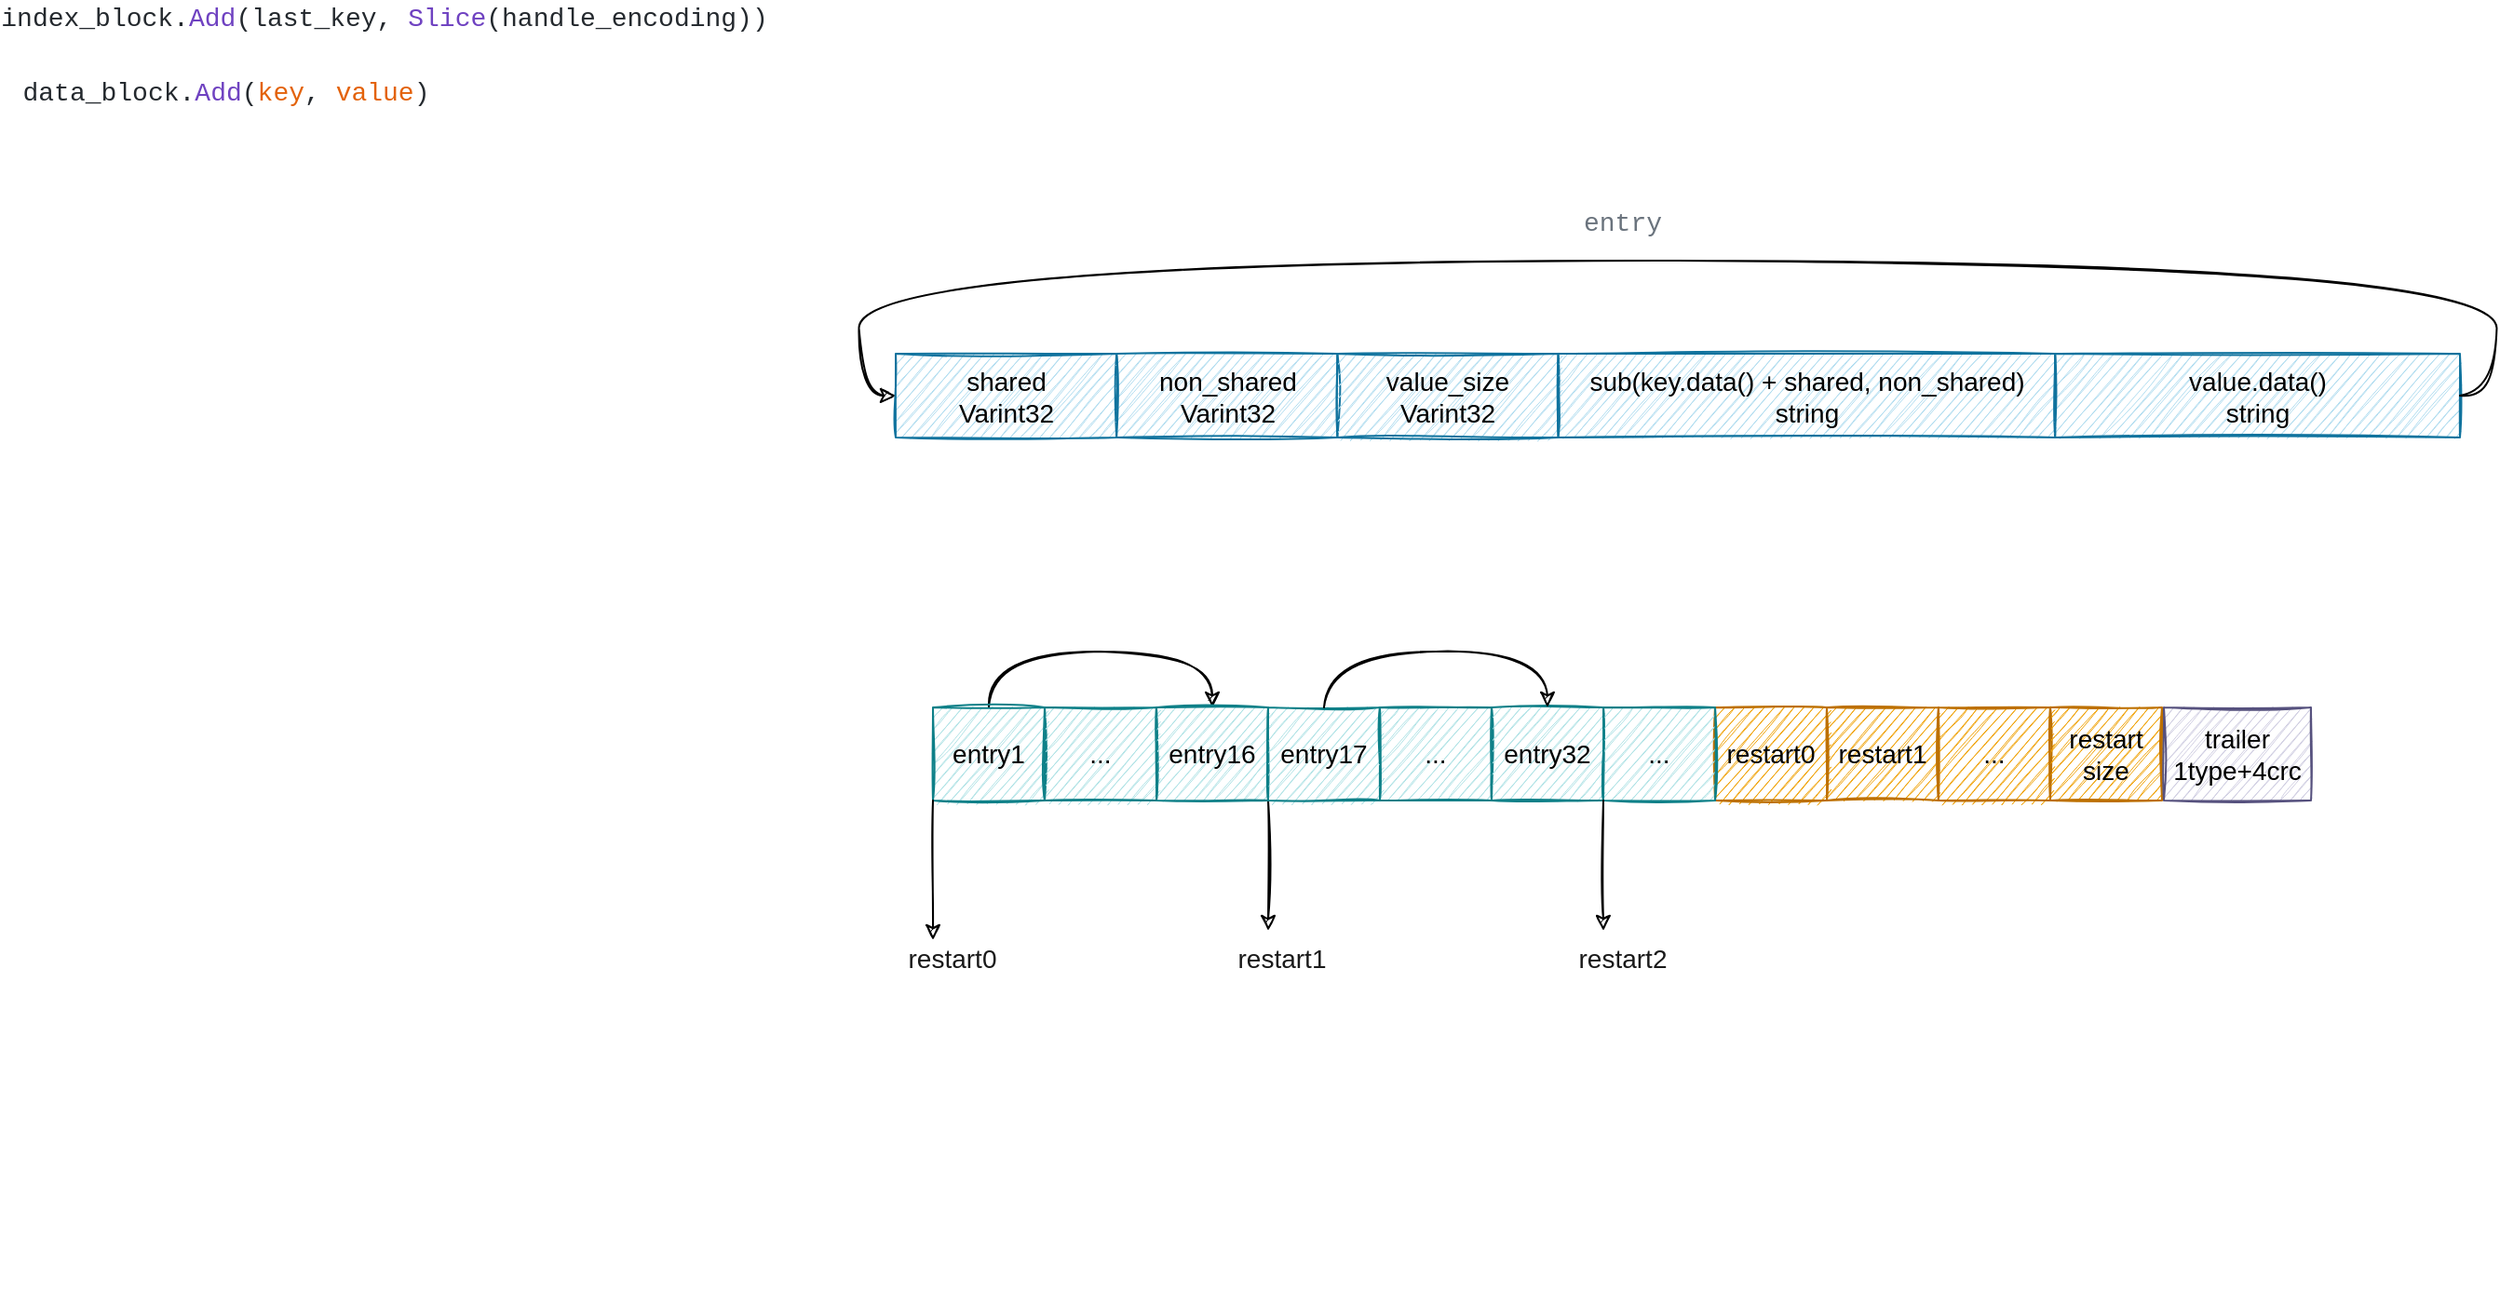 <mxfile version="15.6.8" type="github">
  <diagram id="FwQS3Dow_wqKr08i0dHV" name="Page-1">
    <mxGraphModel dx="1550" dy="835" grid="1" gridSize="10" guides="1" tooltips="1" connect="1" arrows="1" fold="1" page="1" pageScale="1" pageWidth="827" pageHeight="1169" math="0" shadow="0">
      <root>
        <mxCell id="0" />
        <mxCell id="1" parent="0" />
        <mxCell id="lMTMJIfiO9YydzDY1bCF-2" value="&lt;div style=&quot;color: rgb(36 , 41 , 46) ; background-color: rgb(255 , 255 , 255) ; font-family: &amp;#34;consolas&amp;#34; , &amp;#34;courier new&amp;#34; , monospace ; font-size: 14px ; line-height: 19px&quot;&gt;&lt;div style=&quot;font-family: &amp;#34;consolas&amp;#34; , &amp;#34;courier new&amp;#34; , monospace ; line-height: 19px&quot;&gt;data_block.&lt;span style=&quot;color: #6f42c1&quot;&gt;Add&lt;/span&gt;(&lt;span style=&quot;color: #e36209&quot;&gt;key&lt;/span&gt;, &lt;span style=&quot;color: #e36209&quot;&gt;value&lt;/span&gt;)&lt;/div&gt;&lt;/div&gt;" style="text;html=1;align=center;verticalAlign=middle;resizable=0;points=[];autosize=1;strokeColor=none;fillColor=none;sketch=1;" parent="1" vertex="1">
          <mxGeometry x="60" y="100" width="220" height="20" as="geometry" />
        </mxCell>
        <mxCell id="lMTMJIfiO9YydzDY1bCF-20" value="&lt;div style=&quot;color: rgb(36 , 41 , 46) ; background-color: rgb(255 , 255 , 255) ; font-family: &amp;#34;consolas&amp;#34; , &amp;#34;courier new&amp;#34; , monospace ; font-size: 14px ; line-height: 19px&quot;&gt;&lt;div style=&quot;font-family: &amp;#34;consolas&amp;#34; , &amp;#34;courier new&amp;#34; , monospace ; line-height: 19px&quot;&gt;&lt;span style=&quot;color: #6a737d&quot;&gt;entry&lt;/span&gt;&lt;/div&gt;&lt;/div&gt;" style="text;html=1;align=center;verticalAlign=middle;resizable=0;points=[];autosize=1;strokeColor=none;fillColor=none;fontColor=#000000;sketch=1;" parent="1" vertex="1">
          <mxGeometry x="895" y="170" width="50" height="20" as="geometry" />
        </mxCell>
        <mxCell id="lMTMJIfiO9YydzDY1bCF-26" value="&lt;div style=&quot;color: rgb(36 , 41 , 46) ; background-color: rgb(255 , 255 , 255) ; font-family: &amp;#34;consolas&amp;#34; , &amp;#34;courier new&amp;#34; , monospace ; font-size: 14px ; line-height: 19px&quot;&gt;index_block.&lt;span style=&quot;color: #6f42c1&quot;&gt;Add&lt;/span&gt;(last_key, &lt;span style=&quot;color: #6f42c1&quot;&gt;Slice&lt;/span&gt;(handle_encoding))&lt;/div&gt;" style="text;html=1;align=center;verticalAlign=middle;resizable=0;points=[];autosize=1;strokeColor=none;fillColor=none;fontColor=#000000;sketch=1;" parent="1" vertex="1">
          <mxGeometry x="60" y="60" width="390" height="20" as="geometry" />
        </mxCell>
        <mxCell id="qPYvJAcTCLMzXNwxLk-w-16" value="restart0" style="rounded=0;whiteSpace=wrap;html=1;shadow=0;sketch=1;fontSize=14;strokeColor=#BD7000;fillColor=#f0a30a;fontColor=#000000;" parent="1" vertex="1">
          <mxGeometry x="970" y="440" width="60" height="50" as="geometry" />
        </mxCell>
        <mxCell id="qPYvJAcTCLMzXNwxLk-w-18" value="restart1" style="rounded=0;whiteSpace=wrap;html=1;shadow=0;sketch=1;fontSize=14;strokeColor=#BD7000;fillColor=#f0a30a;fontColor=#000000;" parent="1" vertex="1">
          <mxGeometry x="1030" y="440" width="60" height="50" as="geometry" />
        </mxCell>
        <mxCell id="qPYvJAcTCLMzXNwxLk-w-19" value="..." style="rounded=0;whiteSpace=wrap;html=1;shadow=0;sketch=1;fontSize=14;strokeColor=#BD7000;fillColor=#f0a30a;fontColor=#000000;" parent="1" vertex="1">
          <mxGeometry x="1090" y="440" width="60" height="50" as="geometry" />
        </mxCell>
        <mxCell id="qPYvJAcTCLMzXNwxLk-w-20" value="restart size" style="rounded=0;whiteSpace=wrap;html=1;shadow=0;sketch=1;fontSize=14;strokeColor=#BD7000;fillColor=#f0a30a;fontColor=#000000;" parent="1" vertex="1">
          <mxGeometry x="1150" y="440" width="60" height="50" as="geometry" />
        </mxCell>
        <mxCell id="lMTMJIfiO9YydzDY1bCF-12" value="&lt;span style=&quot;color: rgb(0 , 0 , 0) ; font-size: 14px&quot;&gt;shared&lt;br&gt;Varint32&lt;br&gt;&lt;/span&gt;" style="rounded=0;whiteSpace=wrap;html=1;sketch=1;fillColor=#b1ddf0;strokeColor=#10739e;" parent="1" vertex="1">
          <mxGeometry x="530" y="250" width="118.588" height="45" as="geometry" />
        </mxCell>
        <mxCell id="lMTMJIfiO9YydzDY1bCF-13" value="&lt;div&gt;&lt;font color=&quot;#000000&quot; face=&quot;helvetica&quot;&gt;&lt;span style=&quot;font-size: 14px&quot;&gt;non_shared&lt;/span&gt;&lt;/font&gt;&lt;/div&gt;&lt;div&gt;&lt;font color=&quot;#000000&quot; face=&quot;helvetica&quot;&gt;&lt;span style=&quot;font-size: 14px&quot;&gt;Varint32&lt;/span&gt;&lt;/font&gt;&lt;/div&gt;" style="rounded=0;whiteSpace=wrap;html=1;sketch=1;fillColor=#b1ddf0;strokeColor=#10739e;" parent="1" vertex="1">
          <mxGeometry x="648.588" y="250" width="118.588" height="45" as="geometry" />
        </mxCell>
        <mxCell id="lMTMJIfiO9YydzDY1bCF-14" value="&lt;div&gt;&lt;font color=&quot;#000000&quot;&gt;&lt;span style=&quot;font-size: 14px&quot;&gt;value_size&lt;/span&gt;&lt;/font&gt;&lt;/div&gt;&lt;div&gt;&lt;font color=&quot;#000000&quot;&gt;&lt;span style=&quot;font-size: 14px&quot;&gt;Varint32&lt;/span&gt;&lt;/font&gt;&lt;/div&gt;" style="rounded=0;whiteSpace=wrap;html=1;sketch=1;fillColor=#b1ddf0;strokeColor=#10739e;" parent="1" vertex="1">
          <mxGeometry x="767.176" y="250" width="118.588" height="45" as="geometry" />
        </mxCell>
        <mxCell id="lMTMJIfiO9YydzDY1bCF-15" value="&lt;div&gt;&lt;font color=&quot;#000000&quot;&gt;&lt;span style=&quot;font-size: 14px&quot;&gt;sub(key.data() + shared, non_shared)&lt;/span&gt;&lt;/font&gt;&lt;/div&gt;&lt;div&gt;&lt;font color=&quot;#000000&quot;&gt;&lt;span style=&quot;font-size: 14px&quot;&gt;string&lt;/span&gt;&lt;/font&gt;&lt;/div&gt;" style="rounded=0;whiteSpace=wrap;html=1;fillColor=#b1ddf0;sketch=1;strokeColor=#10739e;" parent="1" vertex="1">
          <mxGeometry x="885.765" y="250" width="266.824" height="45" as="geometry" />
        </mxCell>
        <mxCell id="lMTMJIfiO9YydzDY1bCF-16" value="&lt;div&gt;&lt;font color=&quot;#000000&quot;&gt;&lt;span style=&quot;font-size: 14px&quot;&gt;value.data()&lt;/span&gt;&lt;/font&gt;&lt;/div&gt;&lt;div&gt;&lt;font color=&quot;#000000&quot;&gt;&lt;span style=&quot;font-size: 14px&quot;&gt;string&lt;/span&gt;&lt;/font&gt;&lt;/div&gt;" style="rounded=0;whiteSpace=wrap;html=1;sketch=1;fillColor=#b1ddf0;strokeColor=#10739e;" parent="1" vertex="1">
          <mxGeometry x="1152.588" y="250" width="217.412" height="45" as="geometry" />
        </mxCell>
        <mxCell id="lMTMJIfiO9YydzDY1bCF-19" style="edgeStyle=orthogonalEdgeStyle;curved=1;rounded=0;orthogonalLoop=1;jettySize=auto;html=1;entryX=0;entryY=0.5;entryDx=0;entryDy=0;fontColor=#000000;exitX=1;exitY=0.5;exitDx=0;exitDy=0;sketch=1;" parent="1" source="lMTMJIfiO9YydzDY1bCF-16" target="lMTMJIfiO9YydzDY1bCF-12" edge="1">
          <mxGeometry x="530" y="250" as="geometry">
            <Array as="points">
              <mxPoint x="1389.765" y="273" />
              <mxPoint x="1389.765" y="200" />
              <mxPoint x="510.235" y="200" />
              <mxPoint x="510.235" y="273" />
            </Array>
          </mxGeometry>
        </mxCell>
        <mxCell id="qPYvJAcTCLMzXNwxLk-w-43" style="edgeStyle=orthogonalEdgeStyle;rounded=0;sketch=1;orthogonalLoop=1;jettySize=auto;html=1;fontSize=14;fontColor=#1A1A1A;curved=1;exitX=0.5;exitY=0;exitDx=0;exitDy=0;entryX=0.5;entryY=0;entryDx=0;entryDy=0;" parent="1" source="qPYvJAcTCLMzXNwxLk-w-24" target="qPYvJAcTCLMzXNwxLk-w-30" edge="1">
          <mxGeometry relative="1" as="geometry">
            <mxPoint x="700" y="430" as="targetPoint" />
            <Array as="points">
              <mxPoint x="580" y="410" />
              <mxPoint x="700" y="410" />
            </Array>
          </mxGeometry>
        </mxCell>
        <mxCell id="qPYvJAcTCLMzXNwxLk-w-24" value="entry1" style="rounded=0;whiteSpace=wrap;html=1;shadow=0;sketch=1;fontSize=14;strokeColor=#0e8088;fillColor=#b0e3e6;" parent="1" vertex="1">
          <mxGeometry x="550" y="440" width="60" height="50" as="geometry" />
        </mxCell>
        <mxCell id="qPYvJAcTCLMzXNwxLk-w-29" value="..." style="rounded=0;whiteSpace=wrap;html=1;shadow=0;sketch=1;fontSize=14;strokeColor=#0e8088;fillColor=#b0e3e6;" parent="1" vertex="1">
          <mxGeometry x="610" y="440" width="60" height="50" as="geometry" />
        </mxCell>
        <mxCell id="qPYvJAcTCLMzXNwxLk-w-36" style="rounded=0;sketch=1;orthogonalLoop=1;jettySize=auto;html=1;fontSize=14;fontColor=#1A1A1A;exitX=1;exitY=1;exitDx=0;exitDy=0;" parent="1" source="qPYvJAcTCLMzXNwxLk-w-30" edge="1">
          <mxGeometry relative="1" as="geometry">
            <mxPoint x="730" y="560" as="targetPoint" />
          </mxGeometry>
        </mxCell>
        <mxCell id="qPYvJAcTCLMzXNwxLk-w-30" value="entry16" style="rounded=0;whiteSpace=wrap;html=1;shadow=0;sketch=1;fontSize=14;strokeColor=#0e8088;fillColor=#b0e3e6;" parent="1" vertex="1">
          <mxGeometry x="670" y="440" width="60" height="50" as="geometry" />
        </mxCell>
        <mxCell id="qPYvJAcTCLMzXNwxLk-w-32" value="entry17" style="rounded=0;whiteSpace=wrap;html=1;shadow=0;sketch=1;fontSize=14;strokeColor=#0e8088;fillColor=#b0e3e6;" parent="1" vertex="1">
          <mxGeometry x="730" y="440" width="60" height="50" as="geometry" />
        </mxCell>
        <mxCell id="qPYvJAcTCLMzXNwxLk-w-33" value="..." style="rounded=0;whiteSpace=wrap;html=1;shadow=0;sketch=1;fontSize=14;strokeColor=#0e8088;fillColor=#b0e3e6;" parent="1" vertex="1">
          <mxGeometry x="790" y="440" width="60" height="50" as="geometry" />
        </mxCell>
        <mxCell id="qPYvJAcTCLMzXNwxLk-w-34" value="entry32" style="rounded=0;whiteSpace=wrap;html=1;shadow=0;sketch=1;fontSize=14;strokeColor=#0e8088;fillColor=#b0e3e6;" parent="1" vertex="1">
          <mxGeometry x="850" y="440" width="60" height="50" as="geometry" />
        </mxCell>
        <mxCell id="qPYvJAcTCLMzXNwxLk-w-35" value="..." style="rounded=0;whiteSpace=wrap;html=1;shadow=0;sketch=1;fontSize=14;strokeColor=#0e8088;fillColor=#b0e3e6;" parent="1" vertex="1">
          <mxGeometry x="910" y="440" width="60" height="50" as="geometry" />
        </mxCell>
        <mxCell id="qPYvJAcTCLMzXNwxLk-w-37" style="rounded=0;sketch=1;orthogonalLoop=1;jettySize=auto;html=1;fontSize=14;fontColor=#1A1A1A;exitX=1;exitY=1;exitDx=0;exitDy=0;" parent="1" source="qPYvJAcTCLMzXNwxLk-w-34" edge="1">
          <mxGeometry relative="1" as="geometry">
            <mxPoint x="910" y="560" as="targetPoint" />
            <mxPoint x="740" y="500" as="sourcePoint" />
          </mxGeometry>
        </mxCell>
        <mxCell id="qPYvJAcTCLMzXNwxLk-w-38" value="restart1" style="text;html=1;align=center;verticalAlign=middle;resizable=0;points=[];autosize=1;strokeColor=none;fillColor=none;fontSize=14;fontColor=#1A1A1A;" parent="1" vertex="1">
          <mxGeometry x="707.18" y="565" width="60" height="20" as="geometry" />
        </mxCell>
        <mxCell id="qPYvJAcTCLMzXNwxLk-w-40" value="restart2" style="text;html=1;align=center;verticalAlign=middle;resizable=0;points=[];autosize=1;strokeColor=none;fillColor=none;fontSize=14;fontColor=#1A1A1A;" parent="1" vertex="1">
          <mxGeometry x="890" y="565" width="60" height="20" as="geometry" />
        </mxCell>
        <mxCell id="qPYvJAcTCLMzXNwxLk-w-41" style="rounded=0;sketch=1;orthogonalLoop=1;jettySize=auto;html=1;fontSize=14;fontColor=#1A1A1A;exitX=0;exitY=1;exitDx=0;exitDy=0;" parent="1" source="qPYvJAcTCLMzXNwxLk-w-24" edge="1">
          <mxGeometry relative="1" as="geometry">
            <mxPoint x="550" y="565" as="targetPoint" />
            <mxPoint x="550" y="495" as="sourcePoint" />
          </mxGeometry>
        </mxCell>
        <mxCell id="qPYvJAcTCLMzXNwxLk-w-42" value="restart0" style="text;html=1;align=center;verticalAlign=middle;resizable=0;points=[];autosize=1;strokeColor=none;fillColor=none;fontSize=14;fontColor=#1A1A1A;" parent="1" vertex="1">
          <mxGeometry x="530" y="565" width="60" height="20" as="geometry" />
        </mxCell>
        <mxCell id="qPYvJAcTCLMzXNwxLk-w-44" style="edgeStyle=orthogonalEdgeStyle;rounded=0;sketch=1;orthogonalLoop=1;jettySize=auto;html=1;fontSize=14;fontColor=#1A1A1A;curved=1;exitX=0.5;exitY=0;exitDx=0;exitDy=0;entryX=0.5;entryY=0;entryDx=0;entryDy=0;" parent="1" edge="1">
          <mxGeometry relative="1" as="geometry">
            <mxPoint x="879.98" y="440" as="targetPoint" />
            <mxPoint x="759.98" y="440" as="sourcePoint" />
            <Array as="points">
              <mxPoint x="759.98" y="410" />
              <mxPoint x="879.98" y="410" />
            </Array>
          </mxGeometry>
        </mxCell>
        <mxCell id="ruwQYkO3WCFCVufEuuWS-8" value="&lt;div style=&quot;color: rgb(36 , 41 , 46) ; background-color: rgb(255 , 255 , 255) ; font-family: &amp;#34;consolas&amp;#34; , &amp;#34;courier new&amp;#34; , monospace ; font-size: 14px ; line-height: 19px&quot;&gt;&lt;br&gt;&lt;/div&gt;" style="text;html=1;align=center;verticalAlign=middle;resizable=0;points=[];autosize=1;strokeColor=none;fillColor=none;" parent="1" vertex="1">
          <mxGeometry x="770" y="740" width="20" height="20" as="geometry" />
        </mxCell>
        <mxCell id="YvpgKDehkagTvrISGHOB-1" value="trailer&lt;br&gt;1type+4crc" style="rounded=0;whiteSpace=wrap;html=1;shadow=0;sketch=1;fontSize=14;strokeColor=#56517e;fillColor=#d0cee2;" parent="1" vertex="1">
          <mxGeometry x="1211" y="440" width="79" height="50" as="geometry" />
        </mxCell>
      </root>
    </mxGraphModel>
  </diagram>
</mxfile>
